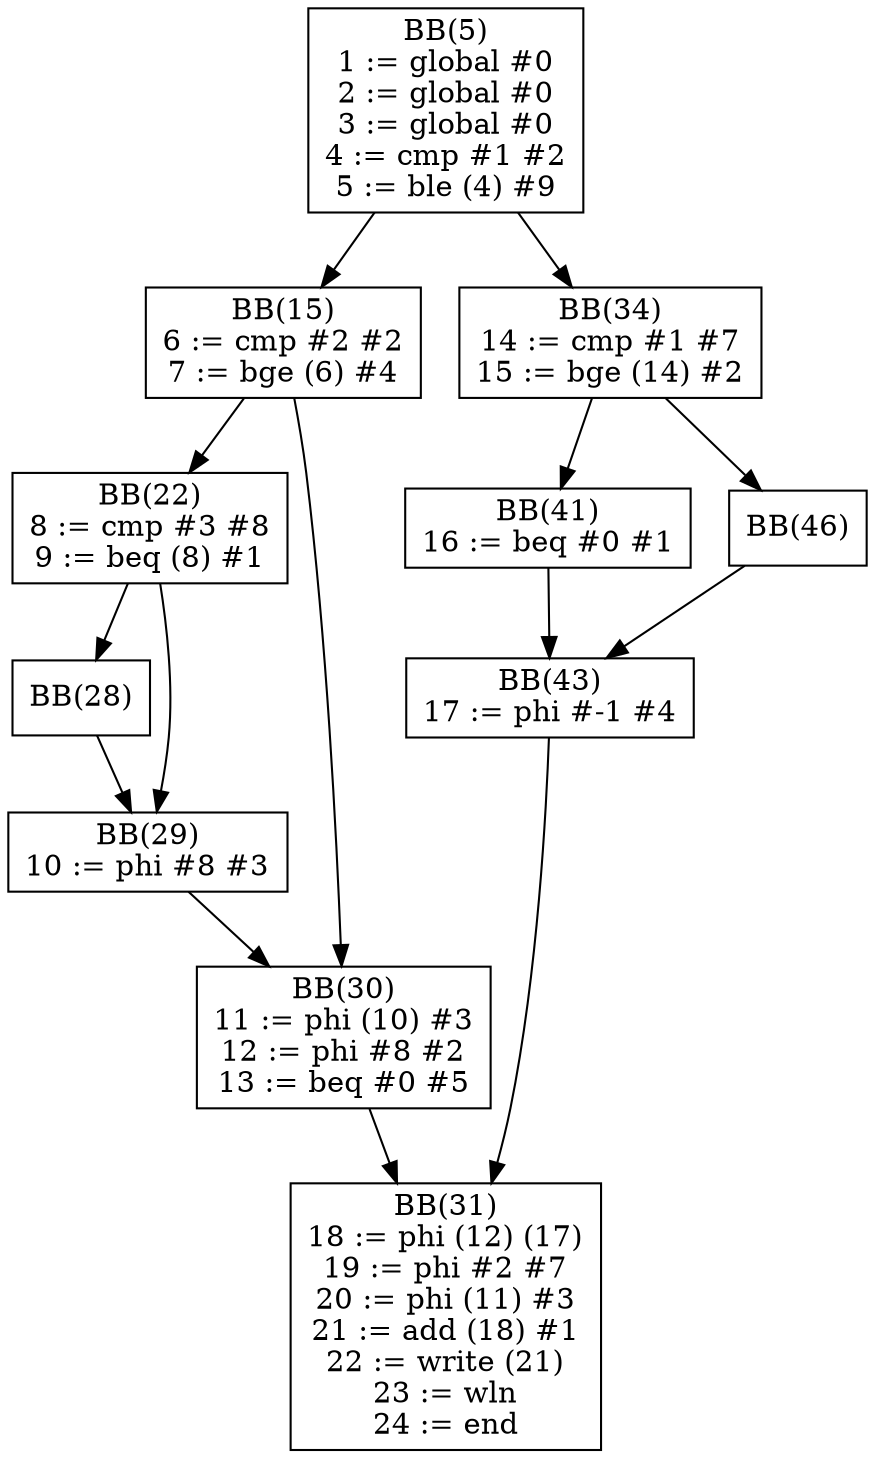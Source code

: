 digraph cfg {
BB5[shape = box, label = "BB(5)\n" + "1 := global #0\n" + "2 := global #0\n" + "3 := global #0\n" + "4 := cmp #1 #2\n" + "5 := ble (4) #9\n"];
BB15[shape = box, label = "BB(15)\n" + "6 := cmp #2 #2\n" + "7 := bge (6) #4\n"];
BB34[shape = box, label = "BB(34)\n" + "14 := cmp #1 #7\n" + "15 := bge (14) #2\n"];
BB22[shape = box, label = "BB(22)\n" + "8 := cmp #3 #8\n" + "9 := beq (8) #1\n"];
BB30[shape = box, label = "BB(30)\n" + "11 := phi (10) #3\n" + "12 := phi #8 #2\n" + "13 := beq #0 #5\n"];
BB41[shape = box, label = "BB(41)\n" + "16 := beq #0 #1\n"];
BB46[shape = box, label = "BB(46)\n"];
BB28[shape = box, label = "BB(28)\n"];
BB29[shape = box, label = "BB(29)\n" + "10 := phi #8 #3\n"];
BB31[shape = box, label = "BB(31)\n" + "18 := phi (12) (17)\n" + "19 := phi #2 #7\n" + "20 := phi (11) #3\n" + "21 := add (18) #1\n" + "22 := write (21)\n" + "23 := wln\n" + "24 := end\n"];
BB43[shape = box, label = "BB(43)\n" + "17 := phi #-1 #4\n"];
BB5 -> BB15;
BB5 -> BB34;
BB15 -> BB22;
BB15 -> BB30;
BB34 -> BB41;
BB34 -> BB46;
BB22 -> BB28;
BB22 -> BB29;
BB30 -> BB31;
BB41 -> BB43;
BB46 -> BB43;
BB28 -> BB29;
BB29 -> BB30;
BB43 -> BB31;
}
